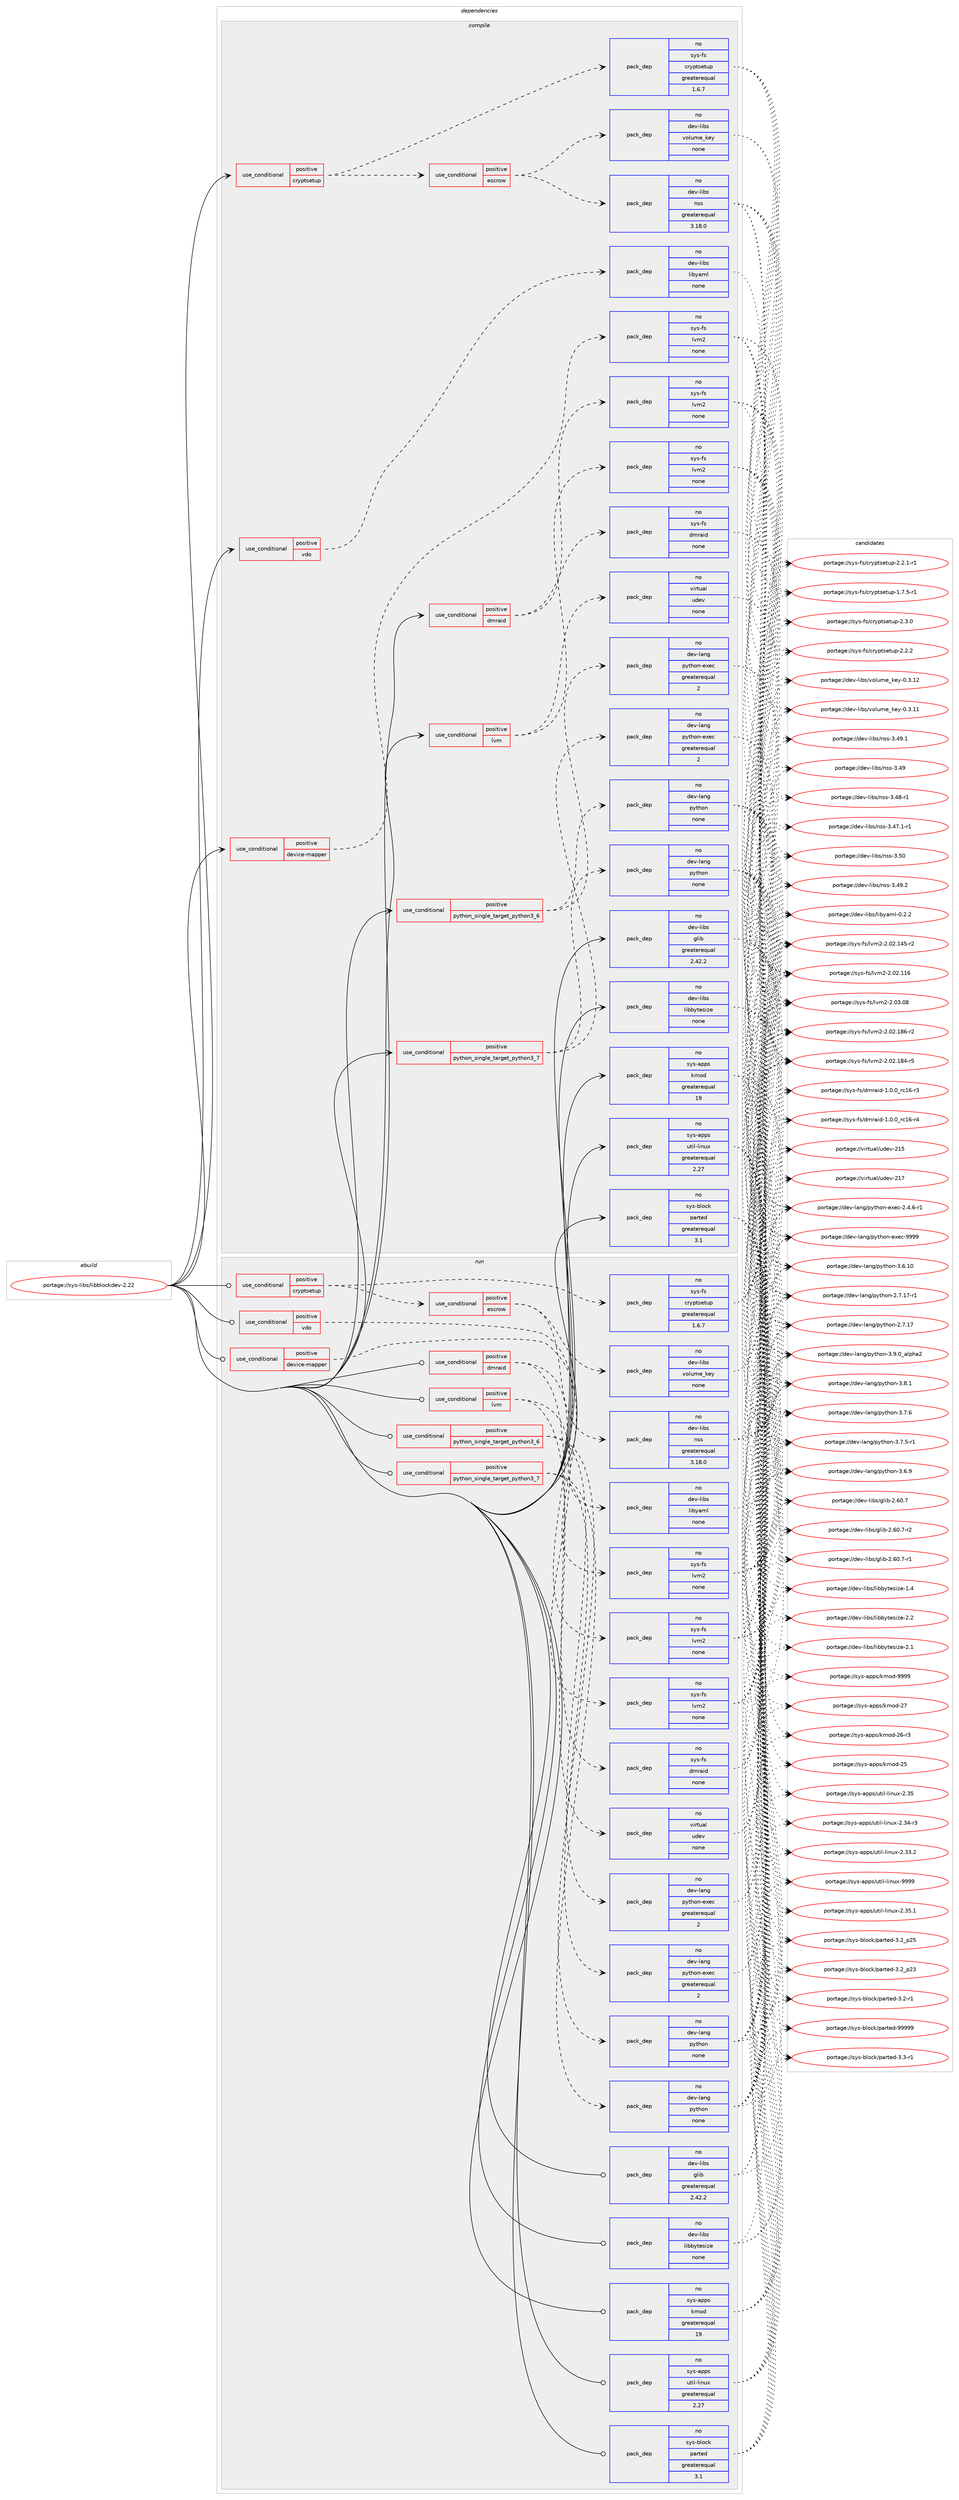 digraph prolog {

# *************
# Graph options
# *************

newrank=true;
concentrate=true;
compound=true;
graph [rankdir=LR,fontname=Helvetica,fontsize=10,ranksep=1.5];#, ranksep=2.5, nodesep=0.2];
edge  [arrowhead=vee];
node  [fontname=Helvetica,fontsize=10];

# **********
# The ebuild
# **********

subgraph cluster_leftcol {
color=gray;
rank=same;
label=<<i>ebuild</i>>;
id [label="portage://sys-libs/libblockdev-2.22", color=red, width=4, href="../sys-libs/libblockdev-2.22.svg"];
}

# ****************
# The dependencies
# ****************

subgraph cluster_midcol {
color=gray;
label=<<i>dependencies</i>>;
subgraph cluster_compile {
fillcolor="#eeeeee";
style=filled;
label=<<i>compile</i>>;
subgraph cond5565 {
dependency30667 [label=<<TABLE BORDER="0" CELLBORDER="1" CELLSPACING="0" CELLPADDING="4"><TR><TD ROWSPAN="3" CELLPADDING="10">use_conditional</TD></TR><TR><TD>positive</TD></TR><TR><TD>cryptsetup</TD></TR></TABLE>>, shape=none, color=red];
subgraph cond5566 {
dependency30668 [label=<<TABLE BORDER="0" CELLBORDER="1" CELLSPACING="0" CELLPADDING="4"><TR><TD ROWSPAN="3" CELLPADDING="10">use_conditional</TD></TR><TR><TD>positive</TD></TR><TR><TD>escrow</TD></TR></TABLE>>, shape=none, color=red];
subgraph pack24338 {
dependency30669 [label=<<TABLE BORDER="0" CELLBORDER="1" CELLSPACING="0" CELLPADDING="4" WIDTH="220"><TR><TD ROWSPAN="6" CELLPADDING="30">pack_dep</TD></TR><TR><TD WIDTH="110">no</TD></TR><TR><TD>dev-libs</TD></TR><TR><TD>nss</TD></TR><TR><TD>greaterequal</TD></TR><TR><TD>3.18.0</TD></TR></TABLE>>, shape=none, color=blue];
}
dependency30668:e -> dependency30669:w [weight=20,style="dashed",arrowhead="vee"];
subgraph pack24339 {
dependency30670 [label=<<TABLE BORDER="0" CELLBORDER="1" CELLSPACING="0" CELLPADDING="4" WIDTH="220"><TR><TD ROWSPAN="6" CELLPADDING="30">pack_dep</TD></TR><TR><TD WIDTH="110">no</TD></TR><TR><TD>dev-libs</TD></TR><TR><TD>volume_key</TD></TR><TR><TD>none</TD></TR><TR><TD></TD></TR></TABLE>>, shape=none, color=blue];
}
dependency30668:e -> dependency30670:w [weight=20,style="dashed",arrowhead="vee"];
}
dependency30667:e -> dependency30668:w [weight=20,style="dashed",arrowhead="vee"];
subgraph pack24340 {
dependency30671 [label=<<TABLE BORDER="0" CELLBORDER="1" CELLSPACING="0" CELLPADDING="4" WIDTH="220"><TR><TD ROWSPAN="6" CELLPADDING="30">pack_dep</TD></TR><TR><TD WIDTH="110">no</TD></TR><TR><TD>sys-fs</TD></TR><TR><TD>cryptsetup</TD></TR><TR><TD>greaterequal</TD></TR><TR><TD>1.6.7</TD></TR></TABLE>>, shape=none, color=blue];
}
dependency30667:e -> dependency30671:w [weight=20,style="dashed",arrowhead="vee"];
}
id:e -> dependency30667:w [weight=20,style="solid",arrowhead="vee"];
subgraph cond5567 {
dependency30672 [label=<<TABLE BORDER="0" CELLBORDER="1" CELLSPACING="0" CELLPADDING="4"><TR><TD ROWSPAN="3" CELLPADDING="10">use_conditional</TD></TR><TR><TD>positive</TD></TR><TR><TD>device-mapper</TD></TR></TABLE>>, shape=none, color=red];
subgraph pack24341 {
dependency30673 [label=<<TABLE BORDER="0" CELLBORDER="1" CELLSPACING="0" CELLPADDING="4" WIDTH="220"><TR><TD ROWSPAN="6" CELLPADDING="30">pack_dep</TD></TR><TR><TD WIDTH="110">no</TD></TR><TR><TD>sys-fs</TD></TR><TR><TD>lvm2</TD></TR><TR><TD>none</TD></TR><TR><TD></TD></TR></TABLE>>, shape=none, color=blue];
}
dependency30672:e -> dependency30673:w [weight=20,style="dashed",arrowhead="vee"];
}
id:e -> dependency30672:w [weight=20,style="solid",arrowhead="vee"];
subgraph cond5568 {
dependency30674 [label=<<TABLE BORDER="0" CELLBORDER="1" CELLSPACING="0" CELLPADDING="4"><TR><TD ROWSPAN="3" CELLPADDING="10">use_conditional</TD></TR><TR><TD>positive</TD></TR><TR><TD>dmraid</TD></TR></TABLE>>, shape=none, color=red];
subgraph pack24342 {
dependency30675 [label=<<TABLE BORDER="0" CELLBORDER="1" CELLSPACING="0" CELLPADDING="4" WIDTH="220"><TR><TD ROWSPAN="6" CELLPADDING="30">pack_dep</TD></TR><TR><TD WIDTH="110">no</TD></TR><TR><TD>sys-fs</TD></TR><TR><TD>dmraid</TD></TR><TR><TD>none</TD></TR><TR><TD></TD></TR></TABLE>>, shape=none, color=blue];
}
dependency30674:e -> dependency30675:w [weight=20,style="dashed",arrowhead="vee"];
subgraph pack24343 {
dependency30676 [label=<<TABLE BORDER="0" CELLBORDER="1" CELLSPACING="0" CELLPADDING="4" WIDTH="220"><TR><TD ROWSPAN="6" CELLPADDING="30">pack_dep</TD></TR><TR><TD WIDTH="110">no</TD></TR><TR><TD>sys-fs</TD></TR><TR><TD>lvm2</TD></TR><TR><TD>none</TD></TR><TR><TD></TD></TR></TABLE>>, shape=none, color=blue];
}
dependency30674:e -> dependency30676:w [weight=20,style="dashed",arrowhead="vee"];
}
id:e -> dependency30674:w [weight=20,style="solid",arrowhead="vee"];
subgraph cond5569 {
dependency30677 [label=<<TABLE BORDER="0" CELLBORDER="1" CELLSPACING="0" CELLPADDING="4"><TR><TD ROWSPAN="3" CELLPADDING="10">use_conditional</TD></TR><TR><TD>positive</TD></TR><TR><TD>lvm</TD></TR></TABLE>>, shape=none, color=red];
subgraph pack24344 {
dependency30678 [label=<<TABLE BORDER="0" CELLBORDER="1" CELLSPACING="0" CELLPADDING="4" WIDTH="220"><TR><TD ROWSPAN="6" CELLPADDING="30">pack_dep</TD></TR><TR><TD WIDTH="110">no</TD></TR><TR><TD>sys-fs</TD></TR><TR><TD>lvm2</TD></TR><TR><TD>none</TD></TR><TR><TD></TD></TR></TABLE>>, shape=none, color=blue];
}
dependency30677:e -> dependency30678:w [weight=20,style="dashed",arrowhead="vee"];
subgraph pack24345 {
dependency30679 [label=<<TABLE BORDER="0" CELLBORDER="1" CELLSPACING="0" CELLPADDING="4" WIDTH="220"><TR><TD ROWSPAN="6" CELLPADDING="30">pack_dep</TD></TR><TR><TD WIDTH="110">no</TD></TR><TR><TD>virtual</TD></TR><TR><TD>udev</TD></TR><TR><TD>none</TD></TR><TR><TD></TD></TR></TABLE>>, shape=none, color=blue];
}
dependency30677:e -> dependency30679:w [weight=20,style="dashed",arrowhead="vee"];
}
id:e -> dependency30677:w [weight=20,style="solid",arrowhead="vee"];
subgraph cond5570 {
dependency30680 [label=<<TABLE BORDER="0" CELLBORDER="1" CELLSPACING="0" CELLPADDING="4"><TR><TD ROWSPAN="3" CELLPADDING="10">use_conditional</TD></TR><TR><TD>positive</TD></TR><TR><TD>python_single_target_python3_6</TD></TR></TABLE>>, shape=none, color=red];
subgraph pack24346 {
dependency30681 [label=<<TABLE BORDER="0" CELLBORDER="1" CELLSPACING="0" CELLPADDING="4" WIDTH="220"><TR><TD ROWSPAN="6" CELLPADDING="30">pack_dep</TD></TR><TR><TD WIDTH="110">no</TD></TR><TR><TD>dev-lang</TD></TR><TR><TD>python</TD></TR><TR><TD>none</TD></TR><TR><TD></TD></TR></TABLE>>, shape=none, color=blue];
}
dependency30680:e -> dependency30681:w [weight=20,style="dashed",arrowhead="vee"];
subgraph pack24347 {
dependency30682 [label=<<TABLE BORDER="0" CELLBORDER="1" CELLSPACING="0" CELLPADDING="4" WIDTH="220"><TR><TD ROWSPAN="6" CELLPADDING="30">pack_dep</TD></TR><TR><TD WIDTH="110">no</TD></TR><TR><TD>dev-lang</TD></TR><TR><TD>python-exec</TD></TR><TR><TD>greaterequal</TD></TR><TR><TD>2</TD></TR></TABLE>>, shape=none, color=blue];
}
dependency30680:e -> dependency30682:w [weight=20,style="dashed",arrowhead="vee"];
}
id:e -> dependency30680:w [weight=20,style="solid",arrowhead="vee"];
subgraph cond5571 {
dependency30683 [label=<<TABLE BORDER="0" CELLBORDER="1" CELLSPACING="0" CELLPADDING="4"><TR><TD ROWSPAN="3" CELLPADDING="10">use_conditional</TD></TR><TR><TD>positive</TD></TR><TR><TD>python_single_target_python3_7</TD></TR></TABLE>>, shape=none, color=red];
subgraph pack24348 {
dependency30684 [label=<<TABLE BORDER="0" CELLBORDER="1" CELLSPACING="0" CELLPADDING="4" WIDTH="220"><TR><TD ROWSPAN="6" CELLPADDING="30">pack_dep</TD></TR><TR><TD WIDTH="110">no</TD></TR><TR><TD>dev-lang</TD></TR><TR><TD>python</TD></TR><TR><TD>none</TD></TR><TR><TD></TD></TR></TABLE>>, shape=none, color=blue];
}
dependency30683:e -> dependency30684:w [weight=20,style="dashed",arrowhead="vee"];
subgraph pack24349 {
dependency30685 [label=<<TABLE BORDER="0" CELLBORDER="1" CELLSPACING="0" CELLPADDING="4" WIDTH="220"><TR><TD ROWSPAN="6" CELLPADDING="30">pack_dep</TD></TR><TR><TD WIDTH="110">no</TD></TR><TR><TD>dev-lang</TD></TR><TR><TD>python-exec</TD></TR><TR><TD>greaterequal</TD></TR><TR><TD>2</TD></TR></TABLE>>, shape=none, color=blue];
}
dependency30683:e -> dependency30685:w [weight=20,style="dashed",arrowhead="vee"];
}
id:e -> dependency30683:w [weight=20,style="solid",arrowhead="vee"];
subgraph cond5572 {
dependency30686 [label=<<TABLE BORDER="0" CELLBORDER="1" CELLSPACING="0" CELLPADDING="4"><TR><TD ROWSPAN="3" CELLPADDING="10">use_conditional</TD></TR><TR><TD>positive</TD></TR><TR><TD>vdo</TD></TR></TABLE>>, shape=none, color=red];
subgraph pack24350 {
dependency30687 [label=<<TABLE BORDER="0" CELLBORDER="1" CELLSPACING="0" CELLPADDING="4" WIDTH="220"><TR><TD ROWSPAN="6" CELLPADDING="30">pack_dep</TD></TR><TR><TD WIDTH="110">no</TD></TR><TR><TD>dev-libs</TD></TR><TR><TD>libyaml</TD></TR><TR><TD>none</TD></TR><TR><TD></TD></TR></TABLE>>, shape=none, color=blue];
}
dependency30686:e -> dependency30687:w [weight=20,style="dashed",arrowhead="vee"];
}
id:e -> dependency30686:w [weight=20,style="solid",arrowhead="vee"];
subgraph pack24351 {
dependency30688 [label=<<TABLE BORDER="0" CELLBORDER="1" CELLSPACING="0" CELLPADDING="4" WIDTH="220"><TR><TD ROWSPAN="6" CELLPADDING="30">pack_dep</TD></TR><TR><TD WIDTH="110">no</TD></TR><TR><TD>dev-libs</TD></TR><TR><TD>glib</TD></TR><TR><TD>greaterequal</TD></TR><TR><TD>2.42.2</TD></TR></TABLE>>, shape=none, color=blue];
}
id:e -> dependency30688:w [weight=20,style="solid",arrowhead="vee"];
subgraph pack24352 {
dependency30689 [label=<<TABLE BORDER="0" CELLBORDER="1" CELLSPACING="0" CELLPADDING="4" WIDTH="220"><TR><TD ROWSPAN="6" CELLPADDING="30">pack_dep</TD></TR><TR><TD WIDTH="110">no</TD></TR><TR><TD>dev-libs</TD></TR><TR><TD>libbytesize</TD></TR><TR><TD>none</TD></TR><TR><TD></TD></TR></TABLE>>, shape=none, color=blue];
}
id:e -> dependency30689:w [weight=20,style="solid",arrowhead="vee"];
subgraph pack24353 {
dependency30690 [label=<<TABLE BORDER="0" CELLBORDER="1" CELLSPACING="0" CELLPADDING="4" WIDTH="220"><TR><TD ROWSPAN="6" CELLPADDING="30">pack_dep</TD></TR><TR><TD WIDTH="110">no</TD></TR><TR><TD>sys-apps</TD></TR><TR><TD>kmod</TD></TR><TR><TD>greaterequal</TD></TR><TR><TD>19</TD></TR></TABLE>>, shape=none, color=blue];
}
id:e -> dependency30690:w [weight=20,style="solid",arrowhead="vee"];
subgraph pack24354 {
dependency30691 [label=<<TABLE BORDER="0" CELLBORDER="1" CELLSPACING="0" CELLPADDING="4" WIDTH="220"><TR><TD ROWSPAN="6" CELLPADDING="30">pack_dep</TD></TR><TR><TD WIDTH="110">no</TD></TR><TR><TD>sys-apps</TD></TR><TR><TD>util-linux</TD></TR><TR><TD>greaterequal</TD></TR><TR><TD>2.27</TD></TR></TABLE>>, shape=none, color=blue];
}
id:e -> dependency30691:w [weight=20,style="solid",arrowhead="vee"];
subgraph pack24355 {
dependency30692 [label=<<TABLE BORDER="0" CELLBORDER="1" CELLSPACING="0" CELLPADDING="4" WIDTH="220"><TR><TD ROWSPAN="6" CELLPADDING="30">pack_dep</TD></TR><TR><TD WIDTH="110">no</TD></TR><TR><TD>sys-block</TD></TR><TR><TD>parted</TD></TR><TR><TD>greaterequal</TD></TR><TR><TD>3.1</TD></TR></TABLE>>, shape=none, color=blue];
}
id:e -> dependency30692:w [weight=20,style="solid",arrowhead="vee"];
}
subgraph cluster_compileandrun {
fillcolor="#eeeeee";
style=filled;
label=<<i>compile and run</i>>;
}
subgraph cluster_run {
fillcolor="#eeeeee";
style=filled;
label=<<i>run</i>>;
subgraph cond5573 {
dependency30693 [label=<<TABLE BORDER="0" CELLBORDER="1" CELLSPACING="0" CELLPADDING="4"><TR><TD ROWSPAN="3" CELLPADDING="10">use_conditional</TD></TR><TR><TD>positive</TD></TR><TR><TD>cryptsetup</TD></TR></TABLE>>, shape=none, color=red];
subgraph cond5574 {
dependency30694 [label=<<TABLE BORDER="0" CELLBORDER="1" CELLSPACING="0" CELLPADDING="4"><TR><TD ROWSPAN="3" CELLPADDING="10">use_conditional</TD></TR><TR><TD>positive</TD></TR><TR><TD>escrow</TD></TR></TABLE>>, shape=none, color=red];
subgraph pack24356 {
dependency30695 [label=<<TABLE BORDER="0" CELLBORDER="1" CELLSPACING="0" CELLPADDING="4" WIDTH="220"><TR><TD ROWSPAN="6" CELLPADDING="30">pack_dep</TD></TR><TR><TD WIDTH="110">no</TD></TR><TR><TD>dev-libs</TD></TR><TR><TD>nss</TD></TR><TR><TD>greaterequal</TD></TR><TR><TD>3.18.0</TD></TR></TABLE>>, shape=none, color=blue];
}
dependency30694:e -> dependency30695:w [weight=20,style="dashed",arrowhead="vee"];
subgraph pack24357 {
dependency30696 [label=<<TABLE BORDER="0" CELLBORDER="1" CELLSPACING="0" CELLPADDING="4" WIDTH="220"><TR><TD ROWSPAN="6" CELLPADDING="30">pack_dep</TD></TR><TR><TD WIDTH="110">no</TD></TR><TR><TD>dev-libs</TD></TR><TR><TD>volume_key</TD></TR><TR><TD>none</TD></TR><TR><TD></TD></TR></TABLE>>, shape=none, color=blue];
}
dependency30694:e -> dependency30696:w [weight=20,style="dashed",arrowhead="vee"];
}
dependency30693:e -> dependency30694:w [weight=20,style="dashed",arrowhead="vee"];
subgraph pack24358 {
dependency30697 [label=<<TABLE BORDER="0" CELLBORDER="1" CELLSPACING="0" CELLPADDING="4" WIDTH="220"><TR><TD ROWSPAN="6" CELLPADDING="30">pack_dep</TD></TR><TR><TD WIDTH="110">no</TD></TR><TR><TD>sys-fs</TD></TR><TR><TD>cryptsetup</TD></TR><TR><TD>greaterequal</TD></TR><TR><TD>1.6.7</TD></TR></TABLE>>, shape=none, color=blue];
}
dependency30693:e -> dependency30697:w [weight=20,style="dashed",arrowhead="vee"];
}
id:e -> dependency30693:w [weight=20,style="solid",arrowhead="odot"];
subgraph cond5575 {
dependency30698 [label=<<TABLE BORDER="0" CELLBORDER="1" CELLSPACING="0" CELLPADDING="4"><TR><TD ROWSPAN="3" CELLPADDING="10">use_conditional</TD></TR><TR><TD>positive</TD></TR><TR><TD>device-mapper</TD></TR></TABLE>>, shape=none, color=red];
subgraph pack24359 {
dependency30699 [label=<<TABLE BORDER="0" CELLBORDER="1" CELLSPACING="0" CELLPADDING="4" WIDTH="220"><TR><TD ROWSPAN="6" CELLPADDING="30">pack_dep</TD></TR><TR><TD WIDTH="110">no</TD></TR><TR><TD>sys-fs</TD></TR><TR><TD>lvm2</TD></TR><TR><TD>none</TD></TR><TR><TD></TD></TR></TABLE>>, shape=none, color=blue];
}
dependency30698:e -> dependency30699:w [weight=20,style="dashed",arrowhead="vee"];
}
id:e -> dependency30698:w [weight=20,style="solid",arrowhead="odot"];
subgraph cond5576 {
dependency30700 [label=<<TABLE BORDER="0" CELLBORDER="1" CELLSPACING="0" CELLPADDING="4"><TR><TD ROWSPAN="3" CELLPADDING="10">use_conditional</TD></TR><TR><TD>positive</TD></TR><TR><TD>dmraid</TD></TR></TABLE>>, shape=none, color=red];
subgraph pack24360 {
dependency30701 [label=<<TABLE BORDER="0" CELLBORDER="1" CELLSPACING="0" CELLPADDING="4" WIDTH="220"><TR><TD ROWSPAN="6" CELLPADDING="30">pack_dep</TD></TR><TR><TD WIDTH="110">no</TD></TR><TR><TD>sys-fs</TD></TR><TR><TD>dmraid</TD></TR><TR><TD>none</TD></TR><TR><TD></TD></TR></TABLE>>, shape=none, color=blue];
}
dependency30700:e -> dependency30701:w [weight=20,style="dashed",arrowhead="vee"];
subgraph pack24361 {
dependency30702 [label=<<TABLE BORDER="0" CELLBORDER="1" CELLSPACING="0" CELLPADDING="4" WIDTH="220"><TR><TD ROWSPAN="6" CELLPADDING="30">pack_dep</TD></TR><TR><TD WIDTH="110">no</TD></TR><TR><TD>sys-fs</TD></TR><TR><TD>lvm2</TD></TR><TR><TD>none</TD></TR><TR><TD></TD></TR></TABLE>>, shape=none, color=blue];
}
dependency30700:e -> dependency30702:w [weight=20,style="dashed",arrowhead="vee"];
}
id:e -> dependency30700:w [weight=20,style="solid",arrowhead="odot"];
subgraph cond5577 {
dependency30703 [label=<<TABLE BORDER="0" CELLBORDER="1" CELLSPACING="0" CELLPADDING="4"><TR><TD ROWSPAN="3" CELLPADDING="10">use_conditional</TD></TR><TR><TD>positive</TD></TR><TR><TD>lvm</TD></TR></TABLE>>, shape=none, color=red];
subgraph pack24362 {
dependency30704 [label=<<TABLE BORDER="0" CELLBORDER="1" CELLSPACING="0" CELLPADDING="4" WIDTH="220"><TR><TD ROWSPAN="6" CELLPADDING="30">pack_dep</TD></TR><TR><TD WIDTH="110">no</TD></TR><TR><TD>sys-fs</TD></TR><TR><TD>lvm2</TD></TR><TR><TD>none</TD></TR><TR><TD></TD></TR></TABLE>>, shape=none, color=blue];
}
dependency30703:e -> dependency30704:w [weight=20,style="dashed",arrowhead="vee"];
subgraph pack24363 {
dependency30705 [label=<<TABLE BORDER="0" CELLBORDER="1" CELLSPACING="0" CELLPADDING="4" WIDTH="220"><TR><TD ROWSPAN="6" CELLPADDING="30">pack_dep</TD></TR><TR><TD WIDTH="110">no</TD></TR><TR><TD>virtual</TD></TR><TR><TD>udev</TD></TR><TR><TD>none</TD></TR><TR><TD></TD></TR></TABLE>>, shape=none, color=blue];
}
dependency30703:e -> dependency30705:w [weight=20,style="dashed",arrowhead="vee"];
}
id:e -> dependency30703:w [weight=20,style="solid",arrowhead="odot"];
subgraph cond5578 {
dependency30706 [label=<<TABLE BORDER="0" CELLBORDER="1" CELLSPACING="0" CELLPADDING="4"><TR><TD ROWSPAN="3" CELLPADDING="10">use_conditional</TD></TR><TR><TD>positive</TD></TR><TR><TD>python_single_target_python3_6</TD></TR></TABLE>>, shape=none, color=red];
subgraph pack24364 {
dependency30707 [label=<<TABLE BORDER="0" CELLBORDER="1" CELLSPACING="0" CELLPADDING="4" WIDTH="220"><TR><TD ROWSPAN="6" CELLPADDING="30">pack_dep</TD></TR><TR><TD WIDTH="110">no</TD></TR><TR><TD>dev-lang</TD></TR><TR><TD>python</TD></TR><TR><TD>none</TD></TR><TR><TD></TD></TR></TABLE>>, shape=none, color=blue];
}
dependency30706:e -> dependency30707:w [weight=20,style="dashed",arrowhead="vee"];
subgraph pack24365 {
dependency30708 [label=<<TABLE BORDER="0" CELLBORDER="1" CELLSPACING="0" CELLPADDING="4" WIDTH="220"><TR><TD ROWSPAN="6" CELLPADDING="30">pack_dep</TD></TR><TR><TD WIDTH="110">no</TD></TR><TR><TD>dev-lang</TD></TR><TR><TD>python-exec</TD></TR><TR><TD>greaterequal</TD></TR><TR><TD>2</TD></TR></TABLE>>, shape=none, color=blue];
}
dependency30706:e -> dependency30708:w [weight=20,style="dashed",arrowhead="vee"];
}
id:e -> dependency30706:w [weight=20,style="solid",arrowhead="odot"];
subgraph cond5579 {
dependency30709 [label=<<TABLE BORDER="0" CELLBORDER="1" CELLSPACING="0" CELLPADDING="4"><TR><TD ROWSPAN="3" CELLPADDING="10">use_conditional</TD></TR><TR><TD>positive</TD></TR><TR><TD>python_single_target_python3_7</TD></TR></TABLE>>, shape=none, color=red];
subgraph pack24366 {
dependency30710 [label=<<TABLE BORDER="0" CELLBORDER="1" CELLSPACING="0" CELLPADDING="4" WIDTH="220"><TR><TD ROWSPAN="6" CELLPADDING="30">pack_dep</TD></TR><TR><TD WIDTH="110">no</TD></TR><TR><TD>dev-lang</TD></TR><TR><TD>python</TD></TR><TR><TD>none</TD></TR><TR><TD></TD></TR></TABLE>>, shape=none, color=blue];
}
dependency30709:e -> dependency30710:w [weight=20,style="dashed",arrowhead="vee"];
subgraph pack24367 {
dependency30711 [label=<<TABLE BORDER="0" CELLBORDER="1" CELLSPACING="0" CELLPADDING="4" WIDTH="220"><TR><TD ROWSPAN="6" CELLPADDING="30">pack_dep</TD></TR><TR><TD WIDTH="110">no</TD></TR><TR><TD>dev-lang</TD></TR><TR><TD>python-exec</TD></TR><TR><TD>greaterequal</TD></TR><TR><TD>2</TD></TR></TABLE>>, shape=none, color=blue];
}
dependency30709:e -> dependency30711:w [weight=20,style="dashed",arrowhead="vee"];
}
id:e -> dependency30709:w [weight=20,style="solid",arrowhead="odot"];
subgraph cond5580 {
dependency30712 [label=<<TABLE BORDER="0" CELLBORDER="1" CELLSPACING="0" CELLPADDING="4"><TR><TD ROWSPAN="3" CELLPADDING="10">use_conditional</TD></TR><TR><TD>positive</TD></TR><TR><TD>vdo</TD></TR></TABLE>>, shape=none, color=red];
subgraph pack24368 {
dependency30713 [label=<<TABLE BORDER="0" CELLBORDER="1" CELLSPACING="0" CELLPADDING="4" WIDTH="220"><TR><TD ROWSPAN="6" CELLPADDING="30">pack_dep</TD></TR><TR><TD WIDTH="110">no</TD></TR><TR><TD>dev-libs</TD></TR><TR><TD>libyaml</TD></TR><TR><TD>none</TD></TR><TR><TD></TD></TR></TABLE>>, shape=none, color=blue];
}
dependency30712:e -> dependency30713:w [weight=20,style="dashed",arrowhead="vee"];
}
id:e -> dependency30712:w [weight=20,style="solid",arrowhead="odot"];
subgraph pack24369 {
dependency30714 [label=<<TABLE BORDER="0" CELLBORDER="1" CELLSPACING="0" CELLPADDING="4" WIDTH="220"><TR><TD ROWSPAN="6" CELLPADDING="30">pack_dep</TD></TR><TR><TD WIDTH="110">no</TD></TR><TR><TD>dev-libs</TD></TR><TR><TD>glib</TD></TR><TR><TD>greaterequal</TD></TR><TR><TD>2.42.2</TD></TR></TABLE>>, shape=none, color=blue];
}
id:e -> dependency30714:w [weight=20,style="solid",arrowhead="odot"];
subgraph pack24370 {
dependency30715 [label=<<TABLE BORDER="0" CELLBORDER="1" CELLSPACING="0" CELLPADDING="4" WIDTH="220"><TR><TD ROWSPAN="6" CELLPADDING="30">pack_dep</TD></TR><TR><TD WIDTH="110">no</TD></TR><TR><TD>dev-libs</TD></TR><TR><TD>libbytesize</TD></TR><TR><TD>none</TD></TR><TR><TD></TD></TR></TABLE>>, shape=none, color=blue];
}
id:e -> dependency30715:w [weight=20,style="solid",arrowhead="odot"];
subgraph pack24371 {
dependency30716 [label=<<TABLE BORDER="0" CELLBORDER="1" CELLSPACING="0" CELLPADDING="4" WIDTH="220"><TR><TD ROWSPAN="6" CELLPADDING="30">pack_dep</TD></TR><TR><TD WIDTH="110">no</TD></TR><TR><TD>sys-apps</TD></TR><TR><TD>kmod</TD></TR><TR><TD>greaterequal</TD></TR><TR><TD>19</TD></TR></TABLE>>, shape=none, color=blue];
}
id:e -> dependency30716:w [weight=20,style="solid",arrowhead="odot"];
subgraph pack24372 {
dependency30717 [label=<<TABLE BORDER="0" CELLBORDER="1" CELLSPACING="0" CELLPADDING="4" WIDTH="220"><TR><TD ROWSPAN="6" CELLPADDING="30">pack_dep</TD></TR><TR><TD WIDTH="110">no</TD></TR><TR><TD>sys-apps</TD></TR><TR><TD>util-linux</TD></TR><TR><TD>greaterequal</TD></TR><TR><TD>2.27</TD></TR></TABLE>>, shape=none, color=blue];
}
id:e -> dependency30717:w [weight=20,style="solid",arrowhead="odot"];
subgraph pack24373 {
dependency30718 [label=<<TABLE BORDER="0" CELLBORDER="1" CELLSPACING="0" CELLPADDING="4" WIDTH="220"><TR><TD ROWSPAN="6" CELLPADDING="30">pack_dep</TD></TR><TR><TD WIDTH="110">no</TD></TR><TR><TD>sys-block</TD></TR><TR><TD>parted</TD></TR><TR><TD>greaterequal</TD></TR><TR><TD>3.1</TD></TR></TABLE>>, shape=none, color=blue];
}
id:e -> dependency30718:w [weight=20,style="solid",arrowhead="odot"];
}
}

# **************
# The candidates
# **************

subgraph cluster_choices {
rank=same;
color=gray;
label=<<i>candidates</i>>;

subgraph choice24338 {
color=black;
nodesep=1;
choice1001011184510810598115471101151154551465348 [label="portage://dev-libs/nss-3.50", color=red, width=4,href="../dev-libs/nss-3.50.svg"];
choice10010111845108105981154711011511545514652574650 [label="portage://dev-libs/nss-3.49.2", color=red, width=4,href="../dev-libs/nss-3.49.2.svg"];
choice10010111845108105981154711011511545514652574649 [label="portage://dev-libs/nss-3.49.1", color=red, width=4,href="../dev-libs/nss-3.49.1.svg"];
choice1001011184510810598115471101151154551465257 [label="portage://dev-libs/nss-3.49", color=red, width=4,href="../dev-libs/nss-3.49.svg"];
choice10010111845108105981154711011511545514652564511449 [label="portage://dev-libs/nss-3.48-r1", color=red, width=4,href="../dev-libs/nss-3.48-r1.svg"];
choice100101118451081059811547110115115455146525546494511449 [label="portage://dev-libs/nss-3.47.1-r1", color=red, width=4,href="../dev-libs/nss-3.47.1-r1.svg"];
dependency30669:e -> choice1001011184510810598115471101151154551465348:w [style=dotted,weight="100"];
dependency30669:e -> choice10010111845108105981154711011511545514652574650:w [style=dotted,weight="100"];
dependency30669:e -> choice10010111845108105981154711011511545514652574649:w [style=dotted,weight="100"];
dependency30669:e -> choice1001011184510810598115471101151154551465257:w [style=dotted,weight="100"];
dependency30669:e -> choice10010111845108105981154711011511545514652564511449:w [style=dotted,weight="100"];
dependency30669:e -> choice100101118451081059811547110115115455146525546494511449:w [style=dotted,weight="100"];
}
subgraph choice24339 {
color=black;
nodesep=1;
choice1001011184510810598115471181111081171091019510710112145484651464950 [label="portage://dev-libs/volume_key-0.3.12", color=red, width=4,href="../dev-libs/volume_key-0.3.12.svg"];
choice1001011184510810598115471181111081171091019510710112145484651464949 [label="portage://dev-libs/volume_key-0.3.11", color=red, width=4,href="../dev-libs/volume_key-0.3.11.svg"];
dependency30670:e -> choice1001011184510810598115471181111081171091019510710112145484651464950:w [style=dotted,weight="100"];
dependency30670:e -> choice1001011184510810598115471181111081171091019510710112145484651464949:w [style=dotted,weight="100"];
}
subgraph choice24340 {
color=black;
nodesep=1;
choice115121115451021154799114121112116115101116117112455046514648 [label="portage://sys-fs/cryptsetup-2.3.0", color=red, width=4,href="../sys-fs/cryptsetup-2.3.0.svg"];
choice115121115451021154799114121112116115101116117112455046504650 [label="portage://sys-fs/cryptsetup-2.2.2", color=red, width=4,href="../sys-fs/cryptsetup-2.2.2.svg"];
choice1151211154510211547991141211121161151011161171124550465046494511449 [label="portage://sys-fs/cryptsetup-2.2.1-r1", color=red, width=4,href="../sys-fs/cryptsetup-2.2.1-r1.svg"];
choice1151211154510211547991141211121161151011161171124549465546534511449 [label="portage://sys-fs/cryptsetup-1.7.5-r1", color=red, width=4,href="../sys-fs/cryptsetup-1.7.5-r1.svg"];
dependency30671:e -> choice115121115451021154799114121112116115101116117112455046514648:w [style=dotted,weight="100"];
dependency30671:e -> choice115121115451021154799114121112116115101116117112455046504650:w [style=dotted,weight="100"];
dependency30671:e -> choice1151211154510211547991141211121161151011161171124550465046494511449:w [style=dotted,weight="100"];
dependency30671:e -> choice1151211154510211547991141211121161151011161171124549465546534511449:w [style=dotted,weight="100"];
}
subgraph choice24341 {
color=black;
nodesep=1;
choice1151211154510211547108118109504550464851464856 [label="portage://sys-fs/lvm2-2.03.08", color=red, width=4,href="../sys-fs/lvm2-2.03.08.svg"];
choice1151211154510211547108118109504550464850464956544511450 [label="portage://sys-fs/lvm2-2.02.186-r2", color=red, width=4,href="../sys-fs/lvm2-2.02.186-r2.svg"];
choice1151211154510211547108118109504550464850464956524511453 [label="portage://sys-fs/lvm2-2.02.184-r5", color=red, width=4,href="../sys-fs/lvm2-2.02.184-r5.svg"];
choice1151211154510211547108118109504550464850464952534511450 [label="portage://sys-fs/lvm2-2.02.145-r2", color=red, width=4,href="../sys-fs/lvm2-2.02.145-r2.svg"];
choice115121115451021154710811810950455046485046494954 [label="portage://sys-fs/lvm2-2.02.116", color=red, width=4,href="../sys-fs/lvm2-2.02.116.svg"];
dependency30673:e -> choice1151211154510211547108118109504550464851464856:w [style=dotted,weight="100"];
dependency30673:e -> choice1151211154510211547108118109504550464850464956544511450:w [style=dotted,weight="100"];
dependency30673:e -> choice1151211154510211547108118109504550464850464956524511453:w [style=dotted,weight="100"];
dependency30673:e -> choice1151211154510211547108118109504550464850464952534511450:w [style=dotted,weight="100"];
dependency30673:e -> choice115121115451021154710811810950455046485046494954:w [style=dotted,weight="100"];
}
subgraph choice24342 {
color=black;
nodesep=1;
choice115121115451021154710010911497105100454946484648951149949544511452 [label="portage://sys-fs/dmraid-1.0.0_rc16-r4", color=red, width=4,href="../sys-fs/dmraid-1.0.0_rc16-r4.svg"];
choice115121115451021154710010911497105100454946484648951149949544511451 [label="portage://sys-fs/dmraid-1.0.0_rc16-r3", color=red, width=4,href="../sys-fs/dmraid-1.0.0_rc16-r3.svg"];
dependency30675:e -> choice115121115451021154710010911497105100454946484648951149949544511452:w [style=dotted,weight="100"];
dependency30675:e -> choice115121115451021154710010911497105100454946484648951149949544511451:w [style=dotted,weight="100"];
}
subgraph choice24343 {
color=black;
nodesep=1;
choice1151211154510211547108118109504550464851464856 [label="portage://sys-fs/lvm2-2.03.08", color=red, width=4,href="../sys-fs/lvm2-2.03.08.svg"];
choice1151211154510211547108118109504550464850464956544511450 [label="portage://sys-fs/lvm2-2.02.186-r2", color=red, width=4,href="../sys-fs/lvm2-2.02.186-r2.svg"];
choice1151211154510211547108118109504550464850464956524511453 [label="portage://sys-fs/lvm2-2.02.184-r5", color=red, width=4,href="../sys-fs/lvm2-2.02.184-r5.svg"];
choice1151211154510211547108118109504550464850464952534511450 [label="portage://sys-fs/lvm2-2.02.145-r2", color=red, width=4,href="../sys-fs/lvm2-2.02.145-r2.svg"];
choice115121115451021154710811810950455046485046494954 [label="portage://sys-fs/lvm2-2.02.116", color=red, width=4,href="../sys-fs/lvm2-2.02.116.svg"];
dependency30676:e -> choice1151211154510211547108118109504550464851464856:w [style=dotted,weight="100"];
dependency30676:e -> choice1151211154510211547108118109504550464850464956544511450:w [style=dotted,weight="100"];
dependency30676:e -> choice1151211154510211547108118109504550464850464956524511453:w [style=dotted,weight="100"];
dependency30676:e -> choice1151211154510211547108118109504550464850464952534511450:w [style=dotted,weight="100"];
dependency30676:e -> choice115121115451021154710811810950455046485046494954:w [style=dotted,weight="100"];
}
subgraph choice24344 {
color=black;
nodesep=1;
choice1151211154510211547108118109504550464851464856 [label="portage://sys-fs/lvm2-2.03.08", color=red, width=4,href="../sys-fs/lvm2-2.03.08.svg"];
choice1151211154510211547108118109504550464850464956544511450 [label="portage://sys-fs/lvm2-2.02.186-r2", color=red, width=4,href="../sys-fs/lvm2-2.02.186-r2.svg"];
choice1151211154510211547108118109504550464850464956524511453 [label="portage://sys-fs/lvm2-2.02.184-r5", color=red, width=4,href="../sys-fs/lvm2-2.02.184-r5.svg"];
choice1151211154510211547108118109504550464850464952534511450 [label="portage://sys-fs/lvm2-2.02.145-r2", color=red, width=4,href="../sys-fs/lvm2-2.02.145-r2.svg"];
choice115121115451021154710811810950455046485046494954 [label="portage://sys-fs/lvm2-2.02.116", color=red, width=4,href="../sys-fs/lvm2-2.02.116.svg"];
dependency30678:e -> choice1151211154510211547108118109504550464851464856:w [style=dotted,weight="100"];
dependency30678:e -> choice1151211154510211547108118109504550464850464956544511450:w [style=dotted,weight="100"];
dependency30678:e -> choice1151211154510211547108118109504550464850464956524511453:w [style=dotted,weight="100"];
dependency30678:e -> choice1151211154510211547108118109504550464850464952534511450:w [style=dotted,weight="100"];
dependency30678:e -> choice115121115451021154710811810950455046485046494954:w [style=dotted,weight="100"];
}
subgraph choice24345 {
color=black;
nodesep=1;
choice118105114116117971084711710010111845504955 [label="portage://virtual/udev-217", color=red, width=4,href="../virtual/udev-217.svg"];
choice118105114116117971084711710010111845504953 [label="portage://virtual/udev-215", color=red, width=4,href="../virtual/udev-215.svg"];
dependency30679:e -> choice118105114116117971084711710010111845504955:w [style=dotted,weight="100"];
dependency30679:e -> choice118105114116117971084711710010111845504953:w [style=dotted,weight="100"];
}
subgraph choice24346 {
color=black;
nodesep=1;
choice10010111845108971101034711212111610411111045514657464895971081121049750 [label="portage://dev-lang/python-3.9.0_alpha2", color=red, width=4,href="../dev-lang/python-3.9.0_alpha2.svg"];
choice100101118451089711010347112121116104111110455146564649 [label="portage://dev-lang/python-3.8.1", color=red, width=4,href="../dev-lang/python-3.8.1.svg"];
choice100101118451089711010347112121116104111110455146554654 [label="portage://dev-lang/python-3.7.6", color=red, width=4,href="../dev-lang/python-3.7.6.svg"];
choice1001011184510897110103471121211161041111104551465546534511449 [label="portage://dev-lang/python-3.7.5-r1", color=red, width=4,href="../dev-lang/python-3.7.5-r1.svg"];
choice100101118451089711010347112121116104111110455146544657 [label="portage://dev-lang/python-3.6.9", color=red, width=4,href="../dev-lang/python-3.6.9.svg"];
choice10010111845108971101034711212111610411111045514654464948 [label="portage://dev-lang/python-3.6.10", color=red, width=4,href="../dev-lang/python-3.6.10.svg"];
choice100101118451089711010347112121116104111110455046554649554511449 [label="portage://dev-lang/python-2.7.17-r1", color=red, width=4,href="../dev-lang/python-2.7.17-r1.svg"];
choice10010111845108971101034711212111610411111045504655464955 [label="portage://dev-lang/python-2.7.17", color=red, width=4,href="../dev-lang/python-2.7.17.svg"];
dependency30681:e -> choice10010111845108971101034711212111610411111045514657464895971081121049750:w [style=dotted,weight="100"];
dependency30681:e -> choice100101118451089711010347112121116104111110455146564649:w [style=dotted,weight="100"];
dependency30681:e -> choice100101118451089711010347112121116104111110455146554654:w [style=dotted,weight="100"];
dependency30681:e -> choice1001011184510897110103471121211161041111104551465546534511449:w [style=dotted,weight="100"];
dependency30681:e -> choice100101118451089711010347112121116104111110455146544657:w [style=dotted,weight="100"];
dependency30681:e -> choice10010111845108971101034711212111610411111045514654464948:w [style=dotted,weight="100"];
dependency30681:e -> choice100101118451089711010347112121116104111110455046554649554511449:w [style=dotted,weight="100"];
dependency30681:e -> choice10010111845108971101034711212111610411111045504655464955:w [style=dotted,weight="100"];
}
subgraph choice24347 {
color=black;
nodesep=1;
choice10010111845108971101034711212111610411111045101120101994557575757 [label="portage://dev-lang/python-exec-9999", color=red, width=4,href="../dev-lang/python-exec-9999.svg"];
choice10010111845108971101034711212111610411111045101120101994550465246544511449 [label="portage://dev-lang/python-exec-2.4.6-r1", color=red, width=4,href="../dev-lang/python-exec-2.4.6-r1.svg"];
dependency30682:e -> choice10010111845108971101034711212111610411111045101120101994557575757:w [style=dotted,weight="100"];
dependency30682:e -> choice10010111845108971101034711212111610411111045101120101994550465246544511449:w [style=dotted,weight="100"];
}
subgraph choice24348 {
color=black;
nodesep=1;
choice10010111845108971101034711212111610411111045514657464895971081121049750 [label="portage://dev-lang/python-3.9.0_alpha2", color=red, width=4,href="../dev-lang/python-3.9.0_alpha2.svg"];
choice100101118451089711010347112121116104111110455146564649 [label="portage://dev-lang/python-3.8.1", color=red, width=4,href="../dev-lang/python-3.8.1.svg"];
choice100101118451089711010347112121116104111110455146554654 [label="portage://dev-lang/python-3.7.6", color=red, width=4,href="../dev-lang/python-3.7.6.svg"];
choice1001011184510897110103471121211161041111104551465546534511449 [label="portage://dev-lang/python-3.7.5-r1", color=red, width=4,href="../dev-lang/python-3.7.5-r1.svg"];
choice100101118451089711010347112121116104111110455146544657 [label="portage://dev-lang/python-3.6.9", color=red, width=4,href="../dev-lang/python-3.6.9.svg"];
choice10010111845108971101034711212111610411111045514654464948 [label="portage://dev-lang/python-3.6.10", color=red, width=4,href="../dev-lang/python-3.6.10.svg"];
choice100101118451089711010347112121116104111110455046554649554511449 [label="portage://dev-lang/python-2.7.17-r1", color=red, width=4,href="../dev-lang/python-2.7.17-r1.svg"];
choice10010111845108971101034711212111610411111045504655464955 [label="portage://dev-lang/python-2.7.17", color=red, width=4,href="../dev-lang/python-2.7.17.svg"];
dependency30684:e -> choice10010111845108971101034711212111610411111045514657464895971081121049750:w [style=dotted,weight="100"];
dependency30684:e -> choice100101118451089711010347112121116104111110455146564649:w [style=dotted,weight="100"];
dependency30684:e -> choice100101118451089711010347112121116104111110455146554654:w [style=dotted,weight="100"];
dependency30684:e -> choice1001011184510897110103471121211161041111104551465546534511449:w [style=dotted,weight="100"];
dependency30684:e -> choice100101118451089711010347112121116104111110455146544657:w [style=dotted,weight="100"];
dependency30684:e -> choice10010111845108971101034711212111610411111045514654464948:w [style=dotted,weight="100"];
dependency30684:e -> choice100101118451089711010347112121116104111110455046554649554511449:w [style=dotted,weight="100"];
dependency30684:e -> choice10010111845108971101034711212111610411111045504655464955:w [style=dotted,weight="100"];
}
subgraph choice24349 {
color=black;
nodesep=1;
choice10010111845108971101034711212111610411111045101120101994557575757 [label="portage://dev-lang/python-exec-9999", color=red, width=4,href="../dev-lang/python-exec-9999.svg"];
choice10010111845108971101034711212111610411111045101120101994550465246544511449 [label="portage://dev-lang/python-exec-2.4.6-r1", color=red, width=4,href="../dev-lang/python-exec-2.4.6-r1.svg"];
dependency30685:e -> choice10010111845108971101034711212111610411111045101120101994557575757:w [style=dotted,weight="100"];
dependency30685:e -> choice10010111845108971101034711212111610411111045101120101994550465246544511449:w [style=dotted,weight="100"];
}
subgraph choice24350 {
color=black;
nodesep=1;
choice1001011184510810598115471081059812197109108454846504650 [label="portage://dev-libs/libyaml-0.2.2", color=red, width=4,href="../dev-libs/libyaml-0.2.2.svg"];
dependency30687:e -> choice1001011184510810598115471081059812197109108454846504650:w [style=dotted,weight="100"];
}
subgraph choice24351 {
color=black;
nodesep=1;
choice10010111845108105981154710310810598455046544846554511450 [label="portage://dev-libs/glib-2.60.7-r2", color=red, width=4,href="../dev-libs/glib-2.60.7-r2.svg"];
choice10010111845108105981154710310810598455046544846554511449 [label="portage://dev-libs/glib-2.60.7-r1", color=red, width=4,href="../dev-libs/glib-2.60.7-r1.svg"];
choice1001011184510810598115471031081059845504654484655 [label="portage://dev-libs/glib-2.60.7", color=red, width=4,href="../dev-libs/glib-2.60.7.svg"];
dependency30688:e -> choice10010111845108105981154710310810598455046544846554511450:w [style=dotted,weight="100"];
dependency30688:e -> choice10010111845108105981154710310810598455046544846554511449:w [style=dotted,weight="100"];
dependency30688:e -> choice1001011184510810598115471031081059845504654484655:w [style=dotted,weight="100"];
}
subgraph choice24352 {
color=black;
nodesep=1;
choice100101118451081059811547108105989812111610111510512210145504650 [label="portage://dev-libs/libbytesize-2.2", color=red, width=4,href="../dev-libs/libbytesize-2.2.svg"];
choice100101118451081059811547108105989812111610111510512210145504649 [label="portage://dev-libs/libbytesize-2.1", color=red, width=4,href="../dev-libs/libbytesize-2.1.svg"];
choice100101118451081059811547108105989812111610111510512210145494652 [label="portage://dev-libs/libbytesize-1.4", color=red, width=4,href="../dev-libs/libbytesize-1.4.svg"];
dependency30689:e -> choice100101118451081059811547108105989812111610111510512210145504650:w [style=dotted,weight="100"];
dependency30689:e -> choice100101118451081059811547108105989812111610111510512210145504649:w [style=dotted,weight="100"];
dependency30689:e -> choice100101118451081059811547108105989812111610111510512210145494652:w [style=dotted,weight="100"];
}
subgraph choice24353 {
color=black;
nodesep=1;
choice1151211154597112112115471071091111004557575757 [label="portage://sys-apps/kmod-9999", color=red, width=4,href="../sys-apps/kmod-9999.svg"];
choice115121115459711211211547107109111100455055 [label="portage://sys-apps/kmod-27", color=red, width=4,href="../sys-apps/kmod-27.svg"];
choice1151211154597112112115471071091111004550544511451 [label="portage://sys-apps/kmod-26-r3", color=red, width=4,href="../sys-apps/kmod-26-r3.svg"];
choice115121115459711211211547107109111100455053 [label="portage://sys-apps/kmod-25", color=red, width=4,href="../sys-apps/kmod-25.svg"];
dependency30690:e -> choice1151211154597112112115471071091111004557575757:w [style=dotted,weight="100"];
dependency30690:e -> choice115121115459711211211547107109111100455055:w [style=dotted,weight="100"];
dependency30690:e -> choice1151211154597112112115471071091111004550544511451:w [style=dotted,weight="100"];
dependency30690:e -> choice115121115459711211211547107109111100455053:w [style=dotted,weight="100"];
}
subgraph choice24354 {
color=black;
nodesep=1;
choice115121115459711211211547117116105108451081051101171204557575757 [label="portage://sys-apps/util-linux-9999", color=red, width=4,href="../sys-apps/util-linux-9999.svg"];
choice1151211154597112112115471171161051084510810511011712045504651534649 [label="portage://sys-apps/util-linux-2.35.1", color=red, width=4,href="../sys-apps/util-linux-2.35.1.svg"];
choice115121115459711211211547117116105108451081051101171204550465153 [label="portage://sys-apps/util-linux-2.35", color=red, width=4,href="../sys-apps/util-linux-2.35.svg"];
choice1151211154597112112115471171161051084510810511011712045504651524511451 [label="portage://sys-apps/util-linux-2.34-r3", color=red, width=4,href="../sys-apps/util-linux-2.34-r3.svg"];
choice1151211154597112112115471171161051084510810511011712045504651514650 [label="portage://sys-apps/util-linux-2.33.2", color=red, width=4,href="../sys-apps/util-linux-2.33.2.svg"];
dependency30691:e -> choice115121115459711211211547117116105108451081051101171204557575757:w [style=dotted,weight="100"];
dependency30691:e -> choice1151211154597112112115471171161051084510810511011712045504651534649:w [style=dotted,weight="100"];
dependency30691:e -> choice115121115459711211211547117116105108451081051101171204550465153:w [style=dotted,weight="100"];
dependency30691:e -> choice1151211154597112112115471171161051084510810511011712045504651524511451:w [style=dotted,weight="100"];
dependency30691:e -> choice1151211154597112112115471171161051084510810511011712045504651514650:w [style=dotted,weight="100"];
}
subgraph choice24355 {
color=black;
nodesep=1;
choice1151211154598108111991074711297114116101100455757575757 [label="portage://sys-block/parted-99999", color=red, width=4,href="../sys-block/parted-99999.svg"];
choice1151211154598108111991074711297114116101100455146514511449 [label="portage://sys-block/parted-3.3-r1", color=red, width=4,href="../sys-block/parted-3.3-r1.svg"];
choice115121115459810811199107471129711411610110045514650951125053 [label="portage://sys-block/parted-3.2_p25", color=red, width=4,href="../sys-block/parted-3.2_p25.svg"];
choice115121115459810811199107471129711411610110045514650951125051 [label="portage://sys-block/parted-3.2_p23", color=red, width=4,href="../sys-block/parted-3.2_p23.svg"];
choice1151211154598108111991074711297114116101100455146504511449 [label="portage://sys-block/parted-3.2-r1", color=red, width=4,href="../sys-block/parted-3.2-r1.svg"];
dependency30692:e -> choice1151211154598108111991074711297114116101100455757575757:w [style=dotted,weight="100"];
dependency30692:e -> choice1151211154598108111991074711297114116101100455146514511449:w [style=dotted,weight="100"];
dependency30692:e -> choice115121115459810811199107471129711411610110045514650951125053:w [style=dotted,weight="100"];
dependency30692:e -> choice115121115459810811199107471129711411610110045514650951125051:w [style=dotted,weight="100"];
dependency30692:e -> choice1151211154598108111991074711297114116101100455146504511449:w [style=dotted,weight="100"];
}
subgraph choice24356 {
color=black;
nodesep=1;
choice1001011184510810598115471101151154551465348 [label="portage://dev-libs/nss-3.50", color=red, width=4,href="../dev-libs/nss-3.50.svg"];
choice10010111845108105981154711011511545514652574650 [label="portage://dev-libs/nss-3.49.2", color=red, width=4,href="../dev-libs/nss-3.49.2.svg"];
choice10010111845108105981154711011511545514652574649 [label="portage://dev-libs/nss-3.49.1", color=red, width=4,href="../dev-libs/nss-3.49.1.svg"];
choice1001011184510810598115471101151154551465257 [label="portage://dev-libs/nss-3.49", color=red, width=4,href="../dev-libs/nss-3.49.svg"];
choice10010111845108105981154711011511545514652564511449 [label="portage://dev-libs/nss-3.48-r1", color=red, width=4,href="../dev-libs/nss-3.48-r1.svg"];
choice100101118451081059811547110115115455146525546494511449 [label="portage://dev-libs/nss-3.47.1-r1", color=red, width=4,href="../dev-libs/nss-3.47.1-r1.svg"];
dependency30695:e -> choice1001011184510810598115471101151154551465348:w [style=dotted,weight="100"];
dependency30695:e -> choice10010111845108105981154711011511545514652574650:w [style=dotted,weight="100"];
dependency30695:e -> choice10010111845108105981154711011511545514652574649:w [style=dotted,weight="100"];
dependency30695:e -> choice1001011184510810598115471101151154551465257:w [style=dotted,weight="100"];
dependency30695:e -> choice10010111845108105981154711011511545514652564511449:w [style=dotted,weight="100"];
dependency30695:e -> choice100101118451081059811547110115115455146525546494511449:w [style=dotted,weight="100"];
}
subgraph choice24357 {
color=black;
nodesep=1;
choice1001011184510810598115471181111081171091019510710112145484651464950 [label="portage://dev-libs/volume_key-0.3.12", color=red, width=4,href="../dev-libs/volume_key-0.3.12.svg"];
choice1001011184510810598115471181111081171091019510710112145484651464949 [label="portage://dev-libs/volume_key-0.3.11", color=red, width=4,href="../dev-libs/volume_key-0.3.11.svg"];
dependency30696:e -> choice1001011184510810598115471181111081171091019510710112145484651464950:w [style=dotted,weight="100"];
dependency30696:e -> choice1001011184510810598115471181111081171091019510710112145484651464949:w [style=dotted,weight="100"];
}
subgraph choice24358 {
color=black;
nodesep=1;
choice115121115451021154799114121112116115101116117112455046514648 [label="portage://sys-fs/cryptsetup-2.3.0", color=red, width=4,href="../sys-fs/cryptsetup-2.3.0.svg"];
choice115121115451021154799114121112116115101116117112455046504650 [label="portage://sys-fs/cryptsetup-2.2.2", color=red, width=4,href="../sys-fs/cryptsetup-2.2.2.svg"];
choice1151211154510211547991141211121161151011161171124550465046494511449 [label="portage://sys-fs/cryptsetup-2.2.1-r1", color=red, width=4,href="../sys-fs/cryptsetup-2.2.1-r1.svg"];
choice1151211154510211547991141211121161151011161171124549465546534511449 [label="portage://sys-fs/cryptsetup-1.7.5-r1", color=red, width=4,href="../sys-fs/cryptsetup-1.7.5-r1.svg"];
dependency30697:e -> choice115121115451021154799114121112116115101116117112455046514648:w [style=dotted,weight="100"];
dependency30697:e -> choice115121115451021154799114121112116115101116117112455046504650:w [style=dotted,weight="100"];
dependency30697:e -> choice1151211154510211547991141211121161151011161171124550465046494511449:w [style=dotted,weight="100"];
dependency30697:e -> choice1151211154510211547991141211121161151011161171124549465546534511449:w [style=dotted,weight="100"];
}
subgraph choice24359 {
color=black;
nodesep=1;
choice1151211154510211547108118109504550464851464856 [label="portage://sys-fs/lvm2-2.03.08", color=red, width=4,href="../sys-fs/lvm2-2.03.08.svg"];
choice1151211154510211547108118109504550464850464956544511450 [label="portage://sys-fs/lvm2-2.02.186-r2", color=red, width=4,href="../sys-fs/lvm2-2.02.186-r2.svg"];
choice1151211154510211547108118109504550464850464956524511453 [label="portage://sys-fs/lvm2-2.02.184-r5", color=red, width=4,href="../sys-fs/lvm2-2.02.184-r5.svg"];
choice1151211154510211547108118109504550464850464952534511450 [label="portage://sys-fs/lvm2-2.02.145-r2", color=red, width=4,href="../sys-fs/lvm2-2.02.145-r2.svg"];
choice115121115451021154710811810950455046485046494954 [label="portage://sys-fs/lvm2-2.02.116", color=red, width=4,href="../sys-fs/lvm2-2.02.116.svg"];
dependency30699:e -> choice1151211154510211547108118109504550464851464856:w [style=dotted,weight="100"];
dependency30699:e -> choice1151211154510211547108118109504550464850464956544511450:w [style=dotted,weight="100"];
dependency30699:e -> choice1151211154510211547108118109504550464850464956524511453:w [style=dotted,weight="100"];
dependency30699:e -> choice1151211154510211547108118109504550464850464952534511450:w [style=dotted,weight="100"];
dependency30699:e -> choice115121115451021154710811810950455046485046494954:w [style=dotted,weight="100"];
}
subgraph choice24360 {
color=black;
nodesep=1;
choice115121115451021154710010911497105100454946484648951149949544511452 [label="portage://sys-fs/dmraid-1.0.0_rc16-r4", color=red, width=4,href="../sys-fs/dmraid-1.0.0_rc16-r4.svg"];
choice115121115451021154710010911497105100454946484648951149949544511451 [label="portage://sys-fs/dmraid-1.0.0_rc16-r3", color=red, width=4,href="../sys-fs/dmraid-1.0.0_rc16-r3.svg"];
dependency30701:e -> choice115121115451021154710010911497105100454946484648951149949544511452:w [style=dotted,weight="100"];
dependency30701:e -> choice115121115451021154710010911497105100454946484648951149949544511451:w [style=dotted,weight="100"];
}
subgraph choice24361 {
color=black;
nodesep=1;
choice1151211154510211547108118109504550464851464856 [label="portage://sys-fs/lvm2-2.03.08", color=red, width=4,href="../sys-fs/lvm2-2.03.08.svg"];
choice1151211154510211547108118109504550464850464956544511450 [label="portage://sys-fs/lvm2-2.02.186-r2", color=red, width=4,href="../sys-fs/lvm2-2.02.186-r2.svg"];
choice1151211154510211547108118109504550464850464956524511453 [label="portage://sys-fs/lvm2-2.02.184-r5", color=red, width=4,href="../sys-fs/lvm2-2.02.184-r5.svg"];
choice1151211154510211547108118109504550464850464952534511450 [label="portage://sys-fs/lvm2-2.02.145-r2", color=red, width=4,href="../sys-fs/lvm2-2.02.145-r2.svg"];
choice115121115451021154710811810950455046485046494954 [label="portage://sys-fs/lvm2-2.02.116", color=red, width=4,href="../sys-fs/lvm2-2.02.116.svg"];
dependency30702:e -> choice1151211154510211547108118109504550464851464856:w [style=dotted,weight="100"];
dependency30702:e -> choice1151211154510211547108118109504550464850464956544511450:w [style=dotted,weight="100"];
dependency30702:e -> choice1151211154510211547108118109504550464850464956524511453:w [style=dotted,weight="100"];
dependency30702:e -> choice1151211154510211547108118109504550464850464952534511450:w [style=dotted,weight="100"];
dependency30702:e -> choice115121115451021154710811810950455046485046494954:w [style=dotted,weight="100"];
}
subgraph choice24362 {
color=black;
nodesep=1;
choice1151211154510211547108118109504550464851464856 [label="portage://sys-fs/lvm2-2.03.08", color=red, width=4,href="../sys-fs/lvm2-2.03.08.svg"];
choice1151211154510211547108118109504550464850464956544511450 [label="portage://sys-fs/lvm2-2.02.186-r2", color=red, width=4,href="../sys-fs/lvm2-2.02.186-r2.svg"];
choice1151211154510211547108118109504550464850464956524511453 [label="portage://sys-fs/lvm2-2.02.184-r5", color=red, width=4,href="../sys-fs/lvm2-2.02.184-r5.svg"];
choice1151211154510211547108118109504550464850464952534511450 [label="portage://sys-fs/lvm2-2.02.145-r2", color=red, width=4,href="../sys-fs/lvm2-2.02.145-r2.svg"];
choice115121115451021154710811810950455046485046494954 [label="portage://sys-fs/lvm2-2.02.116", color=red, width=4,href="../sys-fs/lvm2-2.02.116.svg"];
dependency30704:e -> choice1151211154510211547108118109504550464851464856:w [style=dotted,weight="100"];
dependency30704:e -> choice1151211154510211547108118109504550464850464956544511450:w [style=dotted,weight="100"];
dependency30704:e -> choice1151211154510211547108118109504550464850464956524511453:w [style=dotted,weight="100"];
dependency30704:e -> choice1151211154510211547108118109504550464850464952534511450:w [style=dotted,weight="100"];
dependency30704:e -> choice115121115451021154710811810950455046485046494954:w [style=dotted,weight="100"];
}
subgraph choice24363 {
color=black;
nodesep=1;
choice118105114116117971084711710010111845504955 [label="portage://virtual/udev-217", color=red, width=4,href="../virtual/udev-217.svg"];
choice118105114116117971084711710010111845504953 [label="portage://virtual/udev-215", color=red, width=4,href="../virtual/udev-215.svg"];
dependency30705:e -> choice118105114116117971084711710010111845504955:w [style=dotted,weight="100"];
dependency30705:e -> choice118105114116117971084711710010111845504953:w [style=dotted,weight="100"];
}
subgraph choice24364 {
color=black;
nodesep=1;
choice10010111845108971101034711212111610411111045514657464895971081121049750 [label="portage://dev-lang/python-3.9.0_alpha2", color=red, width=4,href="../dev-lang/python-3.9.0_alpha2.svg"];
choice100101118451089711010347112121116104111110455146564649 [label="portage://dev-lang/python-3.8.1", color=red, width=4,href="../dev-lang/python-3.8.1.svg"];
choice100101118451089711010347112121116104111110455146554654 [label="portage://dev-lang/python-3.7.6", color=red, width=4,href="../dev-lang/python-3.7.6.svg"];
choice1001011184510897110103471121211161041111104551465546534511449 [label="portage://dev-lang/python-3.7.5-r1", color=red, width=4,href="../dev-lang/python-3.7.5-r1.svg"];
choice100101118451089711010347112121116104111110455146544657 [label="portage://dev-lang/python-3.6.9", color=red, width=4,href="../dev-lang/python-3.6.9.svg"];
choice10010111845108971101034711212111610411111045514654464948 [label="portage://dev-lang/python-3.6.10", color=red, width=4,href="../dev-lang/python-3.6.10.svg"];
choice100101118451089711010347112121116104111110455046554649554511449 [label="portage://dev-lang/python-2.7.17-r1", color=red, width=4,href="../dev-lang/python-2.7.17-r1.svg"];
choice10010111845108971101034711212111610411111045504655464955 [label="portage://dev-lang/python-2.7.17", color=red, width=4,href="../dev-lang/python-2.7.17.svg"];
dependency30707:e -> choice10010111845108971101034711212111610411111045514657464895971081121049750:w [style=dotted,weight="100"];
dependency30707:e -> choice100101118451089711010347112121116104111110455146564649:w [style=dotted,weight="100"];
dependency30707:e -> choice100101118451089711010347112121116104111110455146554654:w [style=dotted,weight="100"];
dependency30707:e -> choice1001011184510897110103471121211161041111104551465546534511449:w [style=dotted,weight="100"];
dependency30707:e -> choice100101118451089711010347112121116104111110455146544657:w [style=dotted,weight="100"];
dependency30707:e -> choice10010111845108971101034711212111610411111045514654464948:w [style=dotted,weight="100"];
dependency30707:e -> choice100101118451089711010347112121116104111110455046554649554511449:w [style=dotted,weight="100"];
dependency30707:e -> choice10010111845108971101034711212111610411111045504655464955:w [style=dotted,weight="100"];
}
subgraph choice24365 {
color=black;
nodesep=1;
choice10010111845108971101034711212111610411111045101120101994557575757 [label="portage://dev-lang/python-exec-9999", color=red, width=4,href="../dev-lang/python-exec-9999.svg"];
choice10010111845108971101034711212111610411111045101120101994550465246544511449 [label="portage://dev-lang/python-exec-2.4.6-r1", color=red, width=4,href="../dev-lang/python-exec-2.4.6-r1.svg"];
dependency30708:e -> choice10010111845108971101034711212111610411111045101120101994557575757:w [style=dotted,weight="100"];
dependency30708:e -> choice10010111845108971101034711212111610411111045101120101994550465246544511449:w [style=dotted,weight="100"];
}
subgraph choice24366 {
color=black;
nodesep=1;
choice10010111845108971101034711212111610411111045514657464895971081121049750 [label="portage://dev-lang/python-3.9.0_alpha2", color=red, width=4,href="../dev-lang/python-3.9.0_alpha2.svg"];
choice100101118451089711010347112121116104111110455146564649 [label="portage://dev-lang/python-3.8.1", color=red, width=4,href="../dev-lang/python-3.8.1.svg"];
choice100101118451089711010347112121116104111110455146554654 [label="portage://dev-lang/python-3.7.6", color=red, width=4,href="../dev-lang/python-3.7.6.svg"];
choice1001011184510897110103471121211161041111104551465546534511449 [label="portage://dev-lang/python-3.7.5-r1", color=red, width=4,href="../dev-lang/python-3.7.5-r1.svg"];
choice100101118451089711010347112121116104111110455146544657 [label="portage://dev-lang/python-3.6.9", color=red, width=4,href="../dev-lang/python-3.6.9.svg"];
choice10010111845108971101034711212111610411111045514654464948 [label="portage://dev-lang/python-3.6.10", color=red, width=4,href="../dev-lang/python-3.6.10.svg"];
choice100101118451089711010347112121116104111110455046554649554511449 [label="portage://dev-lang/python-2.7.17-r1", color=red, width=4,href="../dev-lang/python-2.7.17-r1.svg"];
choice10010111845108971101034711212111610411111045504655464955 [label="portage://dev-lang/python-2.7.17", color=red, width=4,href="../dev-lang/python-2.7.17.svg"];
dependency30710:e -> choice10010111845108971101034711212111610411111045514657464895971081121049750:w [style=dotted,weight="100"];
dependency30710:e -> choice100101118451089711010347112121116104111110455146564649:w [style=dotted,weight="100"];
dependency30710:e -> choice100101118451089711010347112121116104111110455146554654:w [style=dotted,weight="100"];
dependency30710:e -> choice1001011184510897110103471121211161041111104551465546534511449:w [style=dotted,weight="100"];
dependency30710:e -> choice100101118451089711010347112121116104111110455146544657:w [style=dotted,weight="100"];
dependency30710:e -> choice10010111845108971101034711212111610411111045514654464948:w [style=dotted,weight="100"];
dependency30710:e -> choice100101118451089711010347112121116104111110455046554649554511449:w [style=dotted,weight="100"];
dependency30710:e -> choice10010111845108971101034711212111610411111045504655464955:w [style=dotted,weight="100"];
}
subgraph choice24367 {
color=black;
nodesep=1;
choice10010111845108971101034711212111610411111045101120101994557575757 [label="portage://dev-lang/python-exec-9999", color=red, width=4,href="../dev-lang/python-exec-9999.svg"];
choice10010111845108971101034711212111610411111045101120101994550465246544511449 [label="portage://dev-lang/python-exec-2.4.6-r1", color=red, width=4,href="../dev-lang/python-exec-2.4.6-r1.svg"];
dependency30711:e -> choice10010111845108971101034711212111610411111045101120101994557575757:w [style=dotted,weight="100"];
dependency30711:e -> choice10010111845108971101034711212111610411111045101120101994550465246544511449:w [style=dotted,weight="100"];
}
subgraph choice24368 {
color=black;
nodesep=1;
choice1001011184510810598115471081059812197109108454846504650 [label="portage://dev-libs/libyaml-0.2.2", color=red, width=4,href="../dev-libs/libyaml-0.2.2.svg"];
dependency30713:e -> choice1001011184510810598115471081059812197109108454846504650:w [style=dotted,weight="100"];
}
subgraph choice24369 {
color=black;
nodesep=1;
choice10010111845108105981154710310810598455046544846554511450 [label="portage://dev-libs/glib-2.60.7-r2", color=red, width=4,href="../dev-libs/glib-2.60.7-r2.svg"];
choice10010111845108105981154710310810598455046544846554511449 [label="portage://dev-libs/glib-2.60.7-r1", color=red, width=4,href="../dev-libs/glib-2.60.7-r1.svg"];
choice1001011184510810598115471031081059845504654484655 [label="portage://dev-libs/glib-2.60.7", color=red, width=4,href="../dev-libs/glib-2.60.7.svg"];
dependency30714:e -> choice10010111845108105981154710310810598455046544846554511450:w [style=dotted,weight="100"];
dependency30714:e -> choice10010111845108105981154710310810598455046544846554511449:w [style=dotted,weight="100"];
dependency30714:e -> choice1001011184510810598115471031081059845504654484655:w [style=dotted,weight="100"];
}
subgraph choice24370 {
color=black;
nodesep=1;
choice100101118451081059811547108105989812111610111510512210145504650 [label="portage://dev-libs/libbytesize-2.2", color=red, width=4,href="../dev-libs/libbytesize-2.2.svg"];
choice100101118451081059811547108105989812111610111510512210145504649 [label="portage://dev-libs/libbytesize-2.1", color=red, width=4,href="../dev-libs/libbytesize-2.1.svg"];
choice100101118451081059811547108105989812111610111510512210145494652 [label="portage://dev-libs/libbytesize-1.4", color=red, width=4,href="../dev-libs/libbytesize-1.4.svg"];
dependency30715:e -> choice100101118451081059811547108105989812111610111510512210145504650:w [style=dotted,weight="100"];
dependency30715:e -> choice100101118451081059811547108105989812111610111510512210145504649:w [style=dotted,weight="100"];
dependency30715:e -> choice100101118451081059811547108105989812111610111510512210145494652:w [style=dotted,weight="100"];
}
subgraph choice24371 {
color=black;
nodesep=1;
choice1151211154597112112115471071091111004557575757 [label="portage://sys-apps/kmod-9999", color=red, width=4,href="../sys-apps/kmod-9999.svg"];
choice115121115459711211211547107109111100455055 [label="portage://sys-apps/kmod-27", color=red, width=4,href="../sys-apps/kmod-27.svg"];
choice1151211154597112112115471071091111004550544511451 [label="portage://sys-apps/kmod-26-r3", color=red, width=4,href="../sys-apps/kmod-26-r3.svg"];
choice115121115459711211211547107109111100455053 [label="portage://sys-apps/kmod-25", color=red, width=4,href="../sys-apps/kmod-25.svg"];
dependency30716:e -> choice1151211154597112112115471071091111004557575757:w [style=dotted,weight="100"];
dependency30716:e -> choice115121115459711211211547107109111100455055:w [style=dotted,weight="100"];
dependency30716:e -> choice1151211154597112112115471071091111004550544511451:w [style=dotted,weight="100"];
dependency30716:e -> choice115121115459711211211547107109111100455053:w [style=dotted,weight="100"];
}
subgraph choice24372 {
color=black;
nodesep=1;
choice115121115459711211211547117116105108451081051101171204557575757 [label="portage://sys-apps/util-linux-9999", color=red, width=4,href="../sys-apps/util-linux-9999.svg"];
choice1151211154597112112115471171161051084510810511011712045504651534649 [label="portage://sys-apps/util-linux-2.35.1", color=red, width=4,href="../sys-apps/util-linux-2.35.1.svg"];
choice115121115459711211211547117116105108451081051101171204550465153 [label="portage://sys-apps/util-linux-2.35", color=red, width=4,href="../sys-apps/util-linux-2.35.svg"];
choice1151211154597112112115471171161051084510810511011712045504651524511451 [label="portage://sys-apps/util-linux-2.34-r3", color=red, width=4,href="../sys-apps/util-linux-2.34-r3.svg"];
choice1151211154597112112115471171161051084510810511011712045504651514650 [label="portage://sys-apps/util-linux-2.33.2", color=red, width=4,href="../sys-apps/util-linux-2.33.2.svg"];
dependency30717:e -> choice115121115459711211211547117116105108451081051101171204557575757:w [style=dotted,weight="100"];
dependency30717:e -> choice1151211154597112112115471171161051084510810511011712045504651534649:w [style=dotted,weight="100"];
dependency30717:e -> choice115121115459711211211547117116105108451081051101171204550465153:w [style=dotted,weight="100"];
dependency30717:e -> choice1151211154597112112115471171161051084510810511011712045504651524511451:w [style=dotted,weight="100"];
dependency30717:e -> choice1151211154597112112115471171161051084510810511011712045504651514650:w [style=dotted,weight="100"];
}
subgraph choice24373 {
color=black;
nodesep=1;
choice1151211154598108111991074711297114116101100455757575757 [label="portage://sys-block/parted-99999", color=red, width=4,href="../sys-block/parted-99999.svg"];
choice1151211154598108111991074711297114116101100455146514511449 [label="portage://sys-block/parted-3.3-r1", color=red, width=4,href="../sys-block/parted-3.3-r1.svg"];
choice115121115459810811199107471129711411610110045514650951125053 [label="portage://sys-block/parted-3.2_p25", color=red, width=4,href="../sys-block/parted-3.2_p25.svg"];
choice115121115459810811199107471129711411610110045514650951125051 [label="portage://sys-block/parted-3.2_p23", color=red, width=4,href="../sys-block/parted-3.2_p23.svg"];
choice1151211154598108111991074711297114116101100455146504511449 [label="portage://sys-block/parted-3.2-r1", color=red, width=4,href="../sys-block/parted-3.2-r1.svg"];
dependency30718:e -> choice1151211154598108111991074711297114116101100455757575757:w [style=dotted,weight="100"];
dependency30718:e -> choice1151211154598108111991074711297114116101100455146514511449:w [style=dotted,weight="100"];
dependency30718:e -> choice115121115459810811199107471129711411610110045514650951125053:w [style=dotted,weight="100"];
dependency30718:e -> choice115121115459810811199107471129711411610110045514650951125051:w [style=dotted,weight="100"];
dependency30718:e -> choice1151211154598108111991074711297114116101100455146504511449:w [style=dotted,weight="100"];
}
}

}
